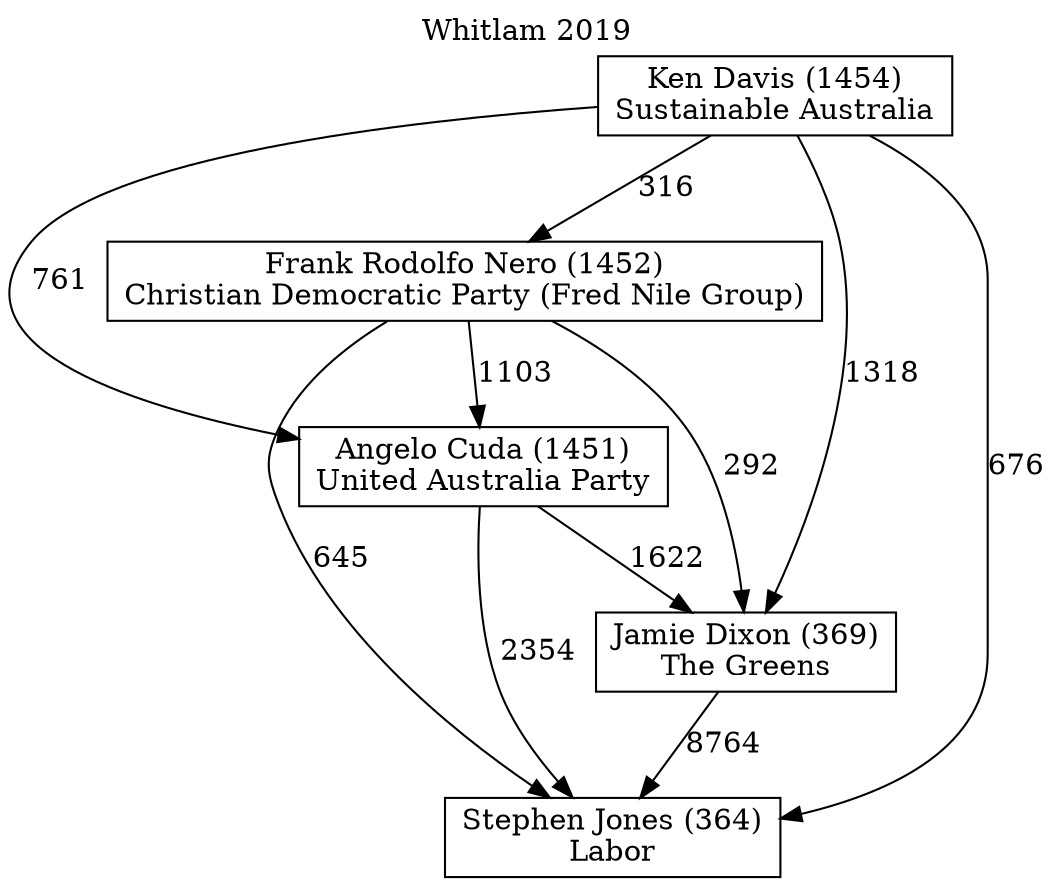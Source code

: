 // House preference flow
digraph "Stephen Jones (364)_Whitlam_2019" {
	graph [label="Whitlam 2019" labelloc=t mclimit=10]
	node [shape=box]
	"Angelo Cuda (1451)" [label="Angelo Cuda (1451)
United Australia Party"]
	"Frank Rodolfo Nero (1452)" [label="Frank Rodolfo Nero (1452)
Christian Democratic Party (Fred Nile Group)"]
	"Jamie Dixon (369)" [label="Jamie Dixon (369)
The Greens"]
	"Ken Davis (1454)" [label="Ken Davis (1454)
Sustainable Australia"]
	"Stephen Jones (364)" [label="Stephen Jones (364)
Labor"]
	"Angelo Cuda (1451)" -> "Jamie Dixon (369)" [label=1622]
	"Angelo Cuda (1451)" -> "Stephen Jones (364)" [label=2354]
	"Frank Rodolfo Nero (1452)" -> "Angelo Cuda (1451)" [label=1103]
	"Frank Rodolfo Nero (1452)" -> "Jamie Dixon (369)" [label=292]
	"Frank Rodolfo Nero (1452)" -> "Stephen Jones (364)" [label=645]
	"Jamie Dixon (369)" -> "Stephen Jones (364)" [label=8764]
	"Ken Davis (1454)" -> "Angelo Cuda (1451)" [label=761]
	"Ken Davis (1454)" -> "Frank Rodolfo Nero (1452)" [label=316]
	"Ken Davis (1454)" -> "Jamie Dixon (369)" [label=1318]
	"Ken Davis (1454)" -> "Stephen Jones (364)" [label=676]
}
